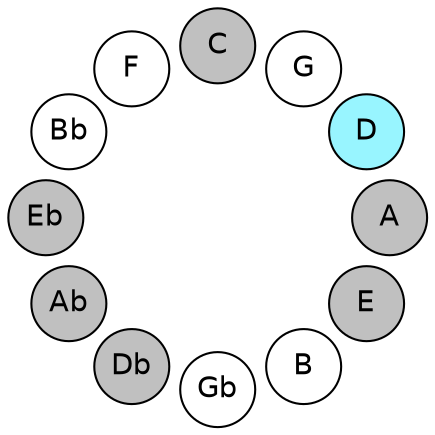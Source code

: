 
graph {

layout = circo;
mindist = .1

node [shape = circle, fontname = Helvetica, margin = 0, style = filled]
edge [style=invis]

subgraph 1 {
	E -- B -- Gb -- Db -- Ab -- Eb -- Bb -- F -- C -- G -- D -- A -- E
}

E [fillcolor = gray];
B [fillcolor = white];
Gb [fillcolor = white];
Db [fillcolor = gray];
Ab [fillcolor = gray];
Eb [fillcolor = gray];
Bb [fillcolor = white];
F [fillcolor = white];
C [fillcolor = gray];
G [fillcolor = white];
D [fillcolor = cadetblue1];
A [fillcolor = gray];
}
